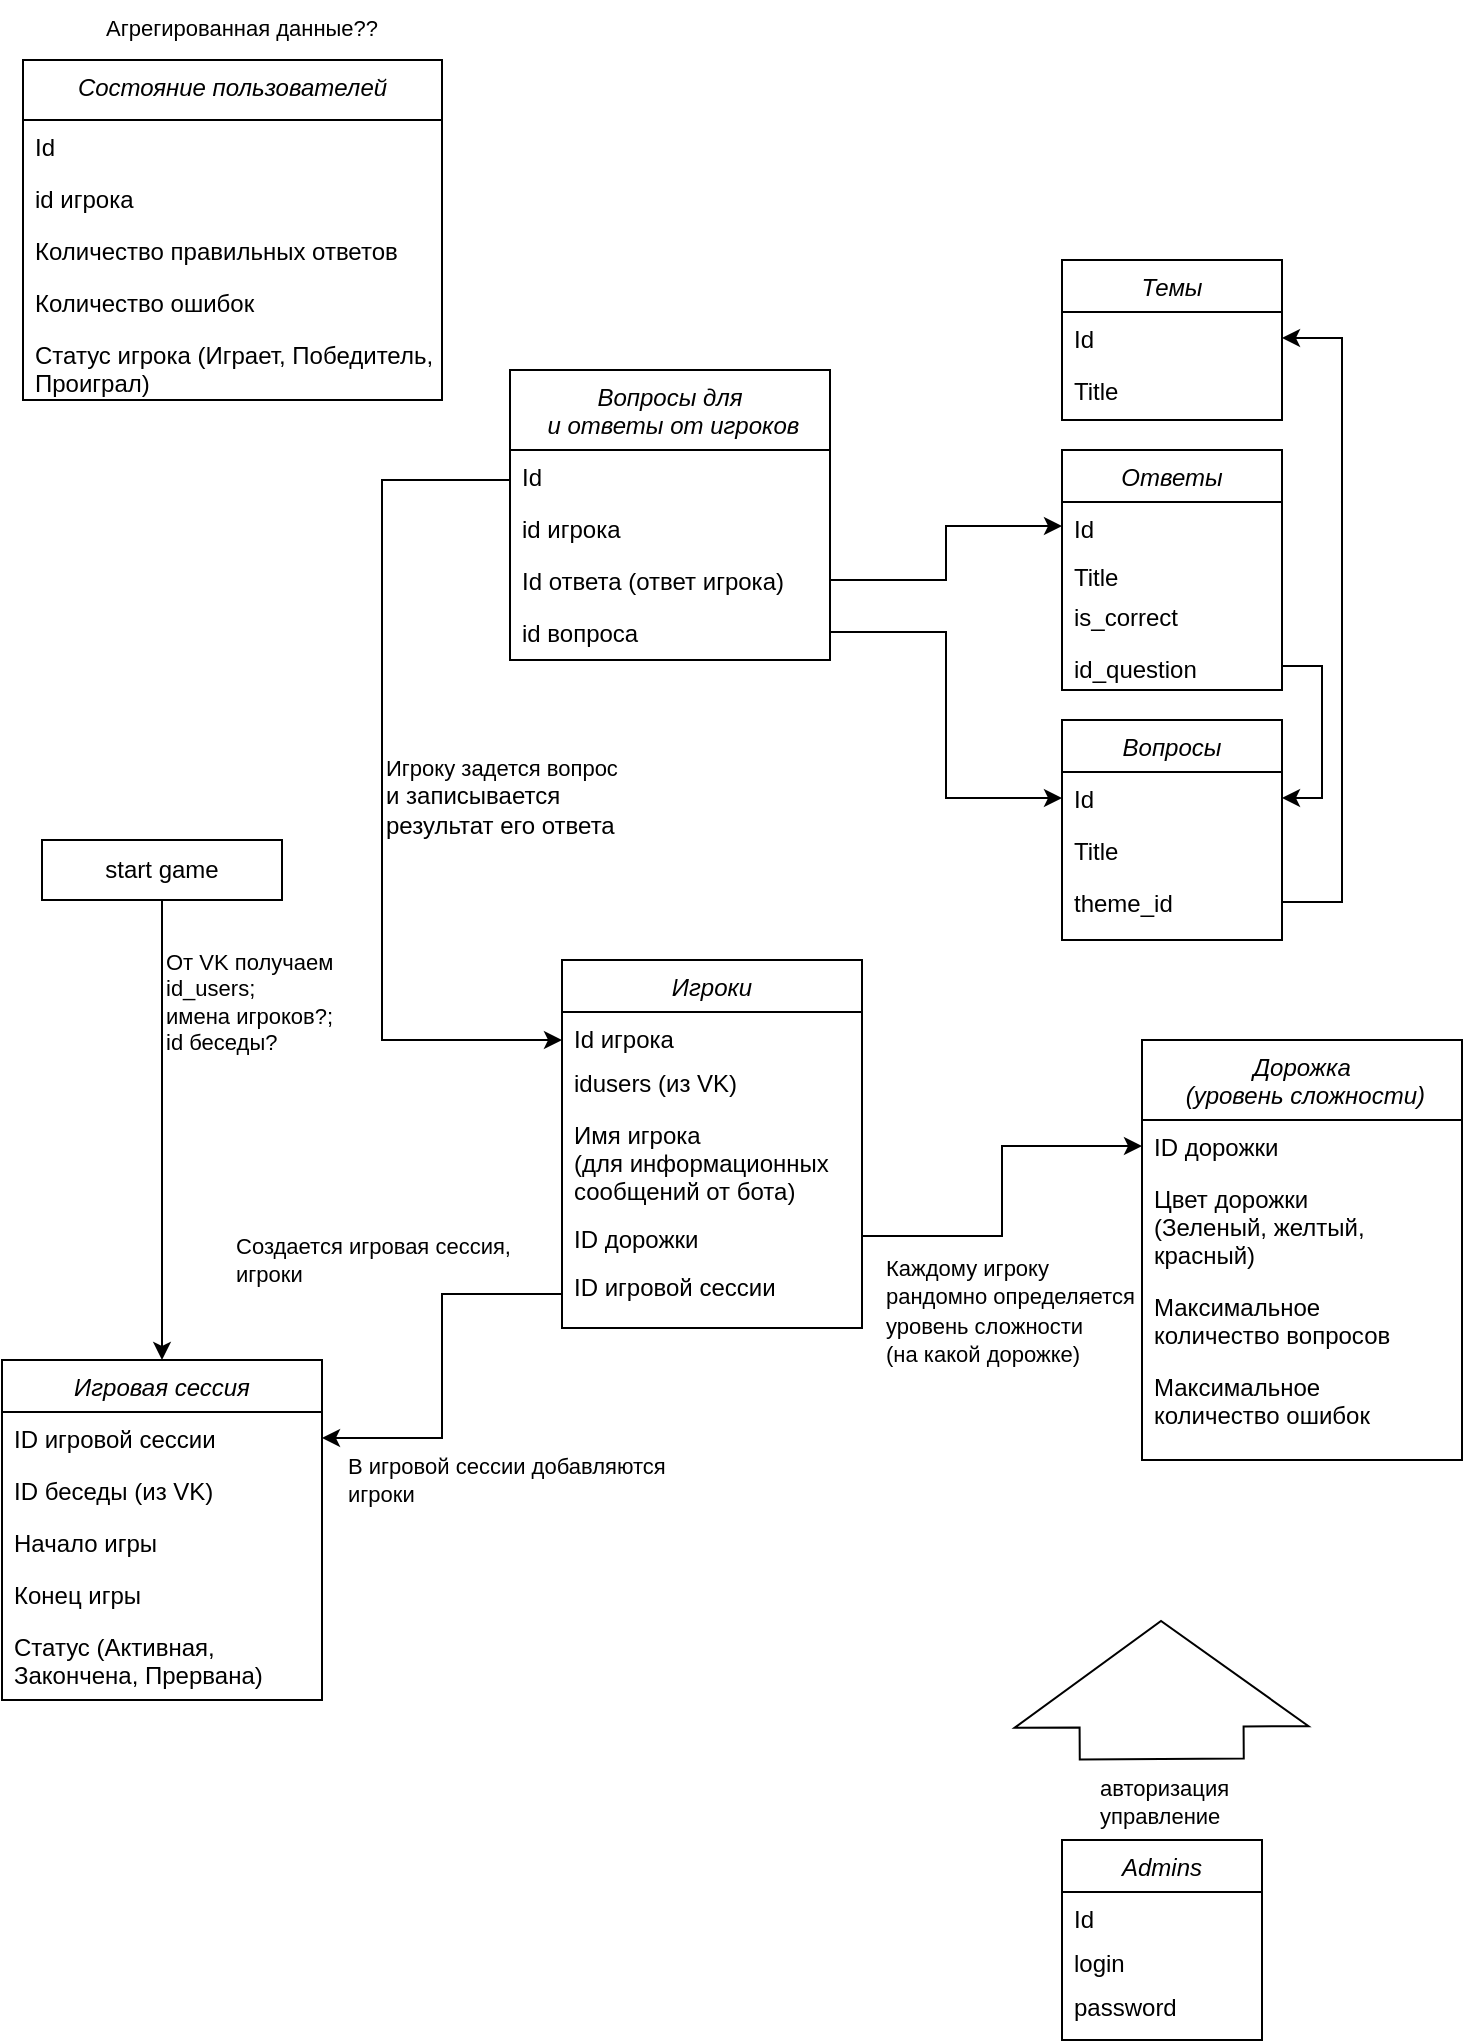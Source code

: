 <mxfile version="20.2.8" type="github">
  <diagram id="C5RBs43oDa-KdzZeNtuy" name="Page-1">
    <mxGraphModel dx="1712" dy="934" grid="1" gridSize="10" guides="1" tooltips="1" connect="1" arrows="1" fold="1" page="1" pageScale="1" pageWidth="827" pageHeight="1169" math="0" shadow="0">
      <root>
        <mxCell id="WIyWlLk6GJQsqaUBKTNV-0" />
        <mxCell id="WIyWlLk6GJQsqaUBKTNV-1" parent="WIyWlLk6GJQsqaUBKTNV-0" />
        <mxCell id="BdZRPiFutIJZaBDGvZk6-114" value="" style="shape=flexArrow;endArrow=classic;html=1;rounded=0;endWidth=64;endSize=17.33;width=82;startArrow=none;" edge="1" parent="WIyWlLk6GJQsqaUBKTNV-1" source="BdZRPiFutIJZaBDGvZk6-115">
          <mxGeometry width="50" height="50" relative="1" as="geometry">
            <mxPoint x="659.5" y="1010" as="sourcePoint" />
            <mxPoint x="659.5" y="840" as="targetPoint" />
          </mxGeometry>
        </mxCell>
        <mxCell id="BdZRPiFutIJZaBDGvZk6-115" value="&lt;span style=&quot;color: rgb(0, 0, 0); font-family: Helvetica; font-size: 11px; font-style: normal; font-variant-ligatures: normal; font-variant-caps: normal; font-weight: 400; letter-spacing: normal; orphans: 2; text-align: left; text-indent: 0px; text-transform: none; widows: 2; word-spacing: 0px; -webkit-text-stroke-width: 0px; background-color: rgb(255, 255, 255); text-decoration-thickness: initial; text-decoration-style: initial; text-decoration-color: initial; float: none; display: inline !important;&quot;&gt;авторизация&lt;br&gt;управление&lt;br&gt;&lt;/span&gt;" style="text;whiteSpace=wrap;html=1;" vertex="1" parent="WIyWlLk6GJQsqaUBKTNV-1">
          <mxGeometry x="627" y="910" width="66" height="40" as="geometry" />
        </mxCell>
        <mxCell id="BdZRPiFutIJZaBDGvZk6-29" value="" style="edgeStyle=orthogonalEdgeStyle;rounded=0;orthogonalLoop=1;jettySize=auto;html=1;entryX=0.5;entryY=0;entryDx=0;entryDy=0;" edge="1" parent="WIyWlLk6GJQsqaUBKTNV-1" source="BdZRPiFutIJZaBDGvZk6-0" target="BdZRPiFutIJZaBDGvZk6-1">
          <mxGeometry relative="1" as="geometry">
            <mxPoint x="290" y="465" as="targetPoint" />
          </mxGeometry>
        </mxCell>
        <mxCell id="BdZRPiFutIJZaBDGvZk6-31" value="От VK получаем&lt;br&gt;id_users; &lt;br&gt;имена игроков?;&lt;br&gt;&lt;div style=&quot;&quot;&gt;id беседы?&lt;/div&gt;" style="edgeLabel;html=1;align=left;verticalAlign=middle;resizable=0;points=[];" vertex="1" connectable="0" parent="BdZRPiFutIJZaBDGvZk6-29">
          <mxGeometry x="-0.352" y="1" relative="1" as="geometry">
            <mxPoint x="-1" y="-24" as="offset" />
          </mxGeometry>
        </mxCell>
        <mxCell id="BdZRPiFutIJZaBDGvZk6-0" value="start game" style="rounded=0;whiteSpace=wrap;html=1;" vertex="1" parent="WIyWlLk6GJQsqaUBKTNV-1">
          <mxGeometry x="100" y="450" width="120" height="30" as="geometry" />
        </mxCell>
        <mxCell id="BdZRPiFutIJZaBDGvZk6-1" value="Игровая сессия" style="swimlane;fontStyle=2;align=center;verticalAlign=top;childLayout=stackLayout;horizontal=1;startSize=26;horizontalStack=0;resizeParent=1;resizeLast=0;collapsible=1;marginBottom=0;rounded=0;shadow=0;strokeWidth=1;" vertex="1" parent="WIyWlLk6GJQsqaUBKTNV-1">
          <mxGeometry x="80" y="710" width="160" height="170" as="geometry">
            <mxRectangle x="230" y="140" width="160" height="26" as="alternateBounds" />
          </mxGeometry>
        </mxCell>
        <mxCell id="BdZRPiFutIJZaBDGvZk6-2" value="ID игровой сессии" style="text;align=left;verticalAlign=top;spacingLeft=4;spacingRight=4;overflow=hidden;rotatable=0;points=[[0,0.5],[1,0.5]];portConstraint=eastwest;" vertex="1" parent="BdZRPiFutIJZaBDGvZk6-1">
          <mxGeometry y="26" width="160" height="26" as="geometry" />
        </mxCell>
        <mxCell id="BdZRPiFutIJZaBDGvZk6-3" value="ID беседы (из VK)" style="text;align=left;verticalAlign=top;spacingLeft=4;spacingRight=4;overflow=hidden;rotatable=0;points=[[0,0.5],[1,0.5]];portConstraint=eastwest;rounded=0;shadow=0;html=0;" vertex="1" parent="BdZRPiFutIJZaBDGvZk6-1">
          <mxGeometry y="52" width="160" height="26" as="geometry" />
        </mxCell>
        <mxCell id="BdZRPiFutIJZaBDGvZk6-4" value="Начало игры" style="text;align=left;verticalAlign=top;spacingLeft=4;spacingRight=4;overflow=hidden;rotatable=0;points=[[0,0.5],[1,0.5]];portConstraint=eastwest;rounded=0;shadow=0;html=0;" vertex="1" parent="BdZRPiFutIJZaBDGvZk6-1">
          <mxGeometry y="78" width="160" height="26" as="geometry" />
        </mxCell>
        <mxCell id="BdZRPiFutIJZaBDGvZk6-6" value="Конец игры" style="text;align=left;verticalAlign=top;spacingLeft=4;spacingRight=4;overflow=hidden;rotatable=0;points=[[0,0.5],[1,0.5]];portConstraint=eastwest;" vertex="1" parent="BdZRPiFutIJZaBDGvZk6-1">
          <mxGeometry y="104" width="160" height="26" as="geometry" />
        </mxCell>
        <mxCell id="BdZRPiFutIJZaBDGvZk6-7" value="Статус (Активная, &#xa;Закончена, Прервана)" style="text;align=left;verticalAlign=top;spacingLeft=4;spacingRight=4;overflow=hidden;rotatable=0;points=[[0,0.5],[1,0.5]];portConstraint=eastwest;" vertex="1" parent="BdZRPiFutIJZaBDGvZk6-1">
          <mxGeometry y="130" width="160" height="40" as="geometry" />
        </mxCell>
        <mxCell id="BdZRPiFutIJZaBDGvZk6-8" value="Игроки" style="swimlane;fontStyle=2;align=center;verticalAlign=top;childLayout=stackLayout;horizontal=1;startSize=26;horizontalStack=0;resizeParent=1;resizeLast=0;collapsible=1;marginBottom=0;rounded=0;shadow=0;strokeWidth=1;" vertex="1" parent="WIyWlLk6GJQsqaUBKTNV-1">
          <mxGeometry x="360" y="510" width="150" height="184" as="geometry">
            <mxRectangle x="380" y="180" width="160" height="26" as="alternateBounds" />
          </mxGeometry>
        </mxCell>
        <mxCell id="BdZRPiFutIJZaBDGvZk6-9" value="Id игрока" style="text;align=left;verticalAlign=top;spacingLeft=4;spacingRight=4;overflow=hidden;rotatable=0;points=[[0,0.5],[1,0.5]];portConstraint=eastwest;" vertex="1" parent="BdZRPiFutIJZaBDGvZk6-8">
          <mxGeometry y="26" width="150" height="22" as="geometry" />
        </mxCell>
        <mxCell id="BdZRPiFutIJZaBDGvZk6-10" value="idusers (из VK)" style="text;align=left;verticalAlign=top;spacingLeft=4;spacingRight=4;overflow=hidden;rotatable=0;points=[[0,0.5],[1,0.5]];portConstraint=eastwest;rounded=0;shadow=0;html=0;" vertex="1" parent="BdZRPiFutIJZaBDGvZk6-8">
          <mxGeometry y="48" width="150" height="26" as="geometry" />
        </mxCell>
        <mxCell id="BdZRPiFutIJZaBDGvZk6-11" value="Имя игрока&#xa;(для информационных &#xa;сообщений от бота)" style="text;align=left;verticalAlign=top;spacingLeft=4;spacingRight=4;overflow=hidden;rotatable=0;points=[[0,0.5],[1,0.5]];portConstraint=eastwest;rounded=0;shadow=0;html=0;" vertex="1" parent="BdZRPiFutIJZaBDGvZk6-8">
          <mxGeometry y="74" width="150" height="52" as="geometry" />
        </mxCell>
        <mxCell id="BdZRPiFutIJZaBDGvZk6-13" value="ID дорожки" style="text;align=left;verticalAlign=top;spacingLeft=4;spacingRight=4;overflow=hidden;rotatable=0;points=[[0,0.5],[1,0.5]];portConstraint=eastwest;" vertex="1" parent="BdZRPiFutIJZaBDGvZk6-8">
          <mxGeometry y="126" width="150" height="24" as="geometry" />
        </mxCell>
        <mxCell id="BdZRPiFutIJZaBDGvZk6-25" value="ID игровой сессии" style="text;align=left;verticalAlign=top;spacingLeft=4;spacingRight=4;overflow=hidden;rotatable=0;points=[[0,0.5],[1,0.5]];portConstraint=eastwest;" vertex="1" parent="BdZRPiFutIJZaBDGvZk6-8">
          <mxGeometry y="150" width="150" height="34" as="geometry" />
        </mxCell>
        <mxCell id="BdZRPiFutIJZaBDGvZk6-15" value="Дорожка&#xa; (уровень сложности)" style="swimlane;fontStyle=2;align=center;verticalAlign=top;childLayout=stackLayout;horizontal=1;startSize=40;horizontalStack=0;resizeParent=1;resizeLast=0;collapsible=1;marginBottom=0;rounded=0;shadow=0;strokeWidth=1;" vertex="1" parent="WIyWlLk6GJQsqaUBKTNV-1">
          <mxGeometry x="650" y="550" width="160" height="210" as="geometry">
            <mxRectangle x="230" y="140" width="160" height="26" as="alternateBounds" />
          </mxGeometry>
        </mxCell>
        <mxCell id="BdZRPiFutIJZaBDGvZk6-20" value="ID дорожки" style="text;align=left;verticalAlign=top;spacingLeft=4;spacingRight=4;overflow=hidden;rotatable=0;points=[[0,0.5],[1,0.5]];portConstraint=eastwest;" vertex="1" parent="BdZRPiFutIJZaBDGvZk6-15">
          <mxGeometry y="40" width="160" height="26" as="geometry" />
        </mxCell>
        <mxCell id="BdZRPiFutIJZaBDGvZk6-19" value="Цвет дорожки&#xa;(Зеленый, желтый, &#xa;красный)" style="text;align=left;verticalAlign=top;spacingLeft=4;spacingRight=4;overflow=hidden;rotatable=0;points=[[0,0.5],[1,0.5]];portConstraint=eastwest;" vertex="1" parent="BdZRPiFutIJZaBDGvZk6-15">
          <mxGeometry y="66" width="160" height="54" as="geometry" />
        </mxCell>
        <mxCell id="BdZRPiFutIJZaBDGvZk6-21" value="Максимальное&#xa;количество вопросов" style="text;align=left;verticalAlign=top;spacingLeft=4;spacingRight=4;overflow=hidden;rotatable=0;points=[[0,0.5],[1,0.5]];portConstraint=eastwest;" vertex="1" parent="BdZRPiFutIJZaBDGvZk6-15">
          <mxGeometry y="120" width="160" height="40" as="geometry" />
        </mxCell>
        <mxCell id="BdZRPiFutIJZaBDGvZk6-23" value="Максимальное&#xa;количество ошибок" style="text;align=left;verticalAlign=top;spacingLeft=4;spacingRight=4;overflow=hidden;rotatable=0;points=[[0,0.5],[1,0.5]];portConstraint=eastwest;" vertex="1" parent="BdZRPiFutIJZaBDGvZk6-15">
          <mxGeometry y="160" width="160" height="50" as="geometry" />
        </mxCell>
        <mxCell id="BdZRPiFutIJZaBDGvZk6-43" style="edgeStyle=orthogonalEdgeStyle;rounded=0;orthogonalLoop=1;jettySize=auto;html=1;exitX=0;exitY=0.5;exitDx=0;exitDy=0;entryX=1;entryY=0.5;entryDx=0;entryDy=0;" edge="1" parent="WIyWlLk6GJQsqaUBKTNV-1" source="BdZRPiFutIJZaBDGvZk6-25" target="BdZRPiFutIJZaBDGvZk6-2">
          <mxGeometry relative="1" as="geometry" />
        </mxCell>
        <mxCell id="BdZRPiFutIJZaBDGvZk6-50" value="Вопросы" style="swimlane;fontStyle=2;align=center;verticalAlign=top;childLayout=stackLayout;horizontal=1;startSize=26;horizontalStack=0;resizeParent=1;resizeLast=0;collapsible=1;marginBottom=0;rounded=0;shadow=0;strokeWidth=1;" vertex="1" parent="WIyWlLk6GJQsqaUBKTNV-1">
          <mxGeometry x="610" y="390" width="110" height="110" as="geometry">
            <mxRectangle x="230" y="140" width="160" height="26" as="alternateBounds" />
          </mxGeometry>
        </mxCell>
        <mxCell id="BdZRPiFutIJZaBDGvZk6-51" value="Id" style="text;align=left;verticalAlign=top;spacingLeft=4;spacingRight=4;overflow=hidden;rotatable=0;points=[[0,0.5],[1,0.5]];portConstraint=eastwest;" vertex="1" parent="BdZRPiFutIJZaBDGvZk6-50">
          <mxGeometry y="26" width="110" height="26" as="geometry" />
        </mxCell>
        <mxCell id="BdZRPiFutIJZaBDGvZk6-52" value="Title" style="text;align=left;verticalAlign=top;spacingLeft=4;spacingRight=4;overflow=hidden;rotatable=0;points=[[0,0.5],[1,0.5]];portConstraint=eastwest;rounded=0;shadow=0;html=0;" vertex="1" parent="BdZRPiFutIJZaBDGvZk6-50">
          <mxGeometry y="52" width="110" height="26" as="geometry" />
        </mxCell>
        <mxCell id="BdZRPiFutIJZaBDGvZk6-53" value="theme_id" style="text;align=left;verticalAlign=top;spacingLeft=4;spacingRight=4;overflow=hidden;rotatable=0;points=[[0,0.5],[1,0.5]];portConstraint=eastwest;rounded=0;shadow=0;html=0;" vertex="1" parent="BdZRPiFutIJZaBDGvZk6-50">
          <mxGeometry y="78" width="110" height="26" as="geometry" />
        </mxCell>
        <mxCell id="BdZRPiFutIJZaBDGvZk6-57" value="Темы" style="swimlane;fontStyle=2;align=center;verticalAlign=top;childLayout=stackLayout;horizontal=1;startSize=26;horizontalStack=0;resizeParent=1;resizeLast=0;collapsible=1;marginBottom=0;rounded=0;shadow=0;strokeWidth=1;" vertex="1" parent="WIyWlLk6GJQsqaUBKTNV-1">
          <mxGeometry x="610" y="160" width="110" height="80" as="geometry">
            <mxRectangle x="230" y="140" width="160" height="26" as="alternateBounds" />
          </mxGeometry>
        </mxCell>
        <mxCell id="BdZRPiFutIJZaBDGvZk6-58" value="Id" style="text;align=left;verticalAlign=top;spacingLeft=4;spacingRight=4;overflow=hidden;rotatable=0;points=[[0,0.5],[1,0.5]];portConstraint=eastwest;" vertex="1" parent="BdZRPiFutIJZaBDGvZk6-57">
          <mxGeometry y="26" width="110" height="26" as="geometry" />
        </mxCell>
        <mxCell id="BdZRPiFutIJZaBDGvZk6-59" value="Title" style="text;align=left;verticalAlign=top;spacingLeft=4;spacingRight=4;overflow=hidden;rotatable=0;points=[[0,0.5],[1,0.5]];portConstraint=eastwest;rounded=0;shadow=0;html=0;" vertex="1" parent="BdZRPiFutIJZaBDGvZk6-57">
          <mxGeometry y="52" width="110" height="26" as="geometry" />
        </mxCell>
        <mxCell id="BdZRPiFutIJZaBDGvZk6-61" value="Ответы" style="swimlane;fontStyle=2;align=center;verticalAlign=top;childLayout=stackLayout;horizontal=1;startSize=26;horizontalStack=0;resizeParent=1;resizeLast=0;collapsible=1;marginBottom=0;rounded=0;shadow=0;strokeWidth=1;" vertex="1" parent="WIyWlLk6GJQsqaUBKTNV-1">
          <mxGeometry x="610" y="255" width="110" height="120" as="geometry">
            <mxRectangle x="230" y="140" width="160" height="26" as="alternateBounds" />
          </mxGeometry>
        </mxCell>
        <mxCell id="BdZRPiFutIJZaBDGvZk6-62" value="Id" style="text;align=left;verticalAlign=top;spacingLeft=4;spacingRight=4;overflow=hidden;rotatable=0;points=[[0,0.5],[1,0.5]];portConstraint=eastwest;" vertex="1" parent="BdZRPiFutIJZaBDGvZk6-61">
          <mxGeometry y="26" width="110" height="24" as="geometry" />
        </mxCell>
        <mxCell id="BdZRPiFutIJZaBDGvZk6-63" value="Title" style="text;align=left;verticalAlign=top;spacingLeft=4;spacingRight=4;overflow=hidden;rotatable=0;points=[[0,0.5],[1,0.5]];portConstraint=eastwest;rounded=0;shadow=0;html=0;" vertex="1" parent="BdZRPiFutIJZaBDGvZk6-61">
          <mxGeometry y="50" width="110" height="20" as="geometry" />
        </mxCell>
        <mxCell id="BdZRPiFutIJZaBDGvZk6-64" value="is_correct" style="text;align=left;verticalAlign=top;spacingLeft=4;spacingRight=4;overflow=hidden;rotatable=0;points=[[0,0.5],[1,0.5]];portConstraint=eastwest;rounded=0;shadow=0;html=0;" vertex="1" parent="BdZRPiFutIJZaBDGvZk6-61">
          <mxGeometry y="70" width="110" height="26" as="geometry" />
        </mxCell>
        <mxCell id="BdZRPiFutIJZaBDGvZk6-65" value="id_question" style="text;align=left;verticalAlign=top;spacingLeft=4;spacingRight=4;overflow=hidden;rotatable=0;points=[[0,0.5],[1,0.5]];portConstraint=eastwest;rounded=0;shadow=0;html=0;" vertex="1" parent="BdZRPiFutIJZaBDGvZk6-61">
          <mxGeometry y="96" width="110" height="24" as="geometry" />
        </mxCell>
        <mxCell id="BdZRPiFutIJZaBDGvZk6-81" value="Вопросы для&#xa; и ответы от игроков" style="swimlane;fontStyle=2;align=center;verticalAlign=top;childLayout=stackLayout;horizontal=1;startSize=40;horizontalStack=0;resizeParent=1;resizeLast=0;collapsible=1;marginBottom=0;rounded=0;shadow=0;strokeWidth=1;" vertex="1" parent="WIyWlLk6GJQsqaUBKTNV-1">
          <mxGeometry x="334" y="215" width="160" height="145" as="geometry">
            <mxRectangle x="230" y="140" width="160" height="26" as="alternateBounds" />
          </mxGeometry>
        </mxCell>
        <mxCell id="BdZRPiFutIJZaBDGvZk6-82" value="Id" style="text;align=left;verticalAlign=top;spacingLeft=4;spacingRight=4;overflow=hidden;rotatable=0;points=[[0,0.5],[1,0.5]];portConstraint=eastwest;" vertex="1" parent="BdZRPiFutIJZaBDGvZk6-81">
          <mxGeometry y="40" width="160" height="26" as="geometry" />
        </mxCell>
        <mxCell id="BdZRPiFutIJZaBDGvZk6-83" value="id игрока" style="text;align=left;verticalAlign=top;spacingLeft=4;spacingRight=4;overflow=hidden;rotatable=0;points=[[0,0.5],[1,0.5]];portConstraint=eastwest;rounded=0;shadow=0;html=0;" vertex="1" parent="BdZRPiFutIJZaBDGvZk6-81">
          <mxGeometry y="66" width="160" height="26" as="geometry" />
        </mxCell>
        <mxCell id="BdZRPiFutIJZaBDGvZk6-84" value="Id ответа (ответ игрока)" style="text;align=left;verticalAlign=top;spacingLeft=4;spacingRight=4;overflow=hidden;rotatable=0;points=[[0,0.5],[1,0.5]];portConstraint=eastwest;rounded=0;shadow=0;html=0;" vertex="1" parent="BdZRPiFutIJZaBDGvZk6-81">
          <mxGeometry y="92" width="160" height="26" as="geometry" />
        </mxCell>
        <mxCell id="BdZRPiFutIJZaBDGvZk6-85" value="id вопроса" style="text;align=left;verticalAlign=top;spacingLeft=4;spacingRight=4;overflow=hidden;rotatable=0;points=[[0,0.5],[1,0.5]];portConstraint=eastwest;" vertex="1" parent="BdZRPiFutIJZaBDGvZk6-81">
          <mxGeometry y="118" width="160" height="26" as="geometry" />
        </mxCell>
        <mxCell id="BdZRPiFutIJZaBDGvZk6-92" style="edgeStyle=orthogonalEdgeStyle;rounded=0;orthogonalLoop=1;jettySize=auto;html=1;exitX=1;exitY=0.5;exitDx=0;exitDy=0;entryX=0;entryY=0.5;entryDx=0;entryDy=0;" edge="1" parent="WIyWlLk6GJQsqaUBKTNV-1" source="BdZRPiFutIJZaBDGvZk6-13" target="BdZRPiFutIJZaBDGvZk6-20">
          <mxGeometry relative="1" as="geometry" />
        </mxCell>
        <mxCell id="BdZRPiFutIJZaBDGvZk6-93" value="Создается игровая сессия,&lt;br&gt;игроки" style="edgeLabel;html=1;align=left;verticalAlign=middle;resizable=0;points=[];" vertex="1" connectable="0" parent="WIyWlLk6GJQsqaUBKTNV-1">
          <mxGeometry x="195.25" y="660.0" as="geometry" />
        </mxCell>
        <mxCell id="BdZRPiFutIJZaBDGvZk6-95" value="В игровой сессии добавляются &lt;br&gt;игроки&amp;nbsp;" style="edgeLabel;html=1;align=left;verticalAlign=middle;resizable=0;points=[];" vertex="1" connectable="0" parent="WIyWlLk6GJQsqaUBKTNV-1">
          <mxGeometry x="250.5" y="770.0" as="geometry" />
        </mxCell>
        <mxCell id="BdZRPiFutIJZaBDGvZk6-96" style="edgeStyle=orthogonalEdgeStyle;rounded=0;orthogonalLoop=1;jettySize=auto;html=1;exitX=0;exitY=0.5;exitDx=0;exitDy=0;" edge="1" parent="WIyWlLk6GJQsqaUBKTNV-1" source="BdZRPiFutIJZaBDGvZk6-83" target="BdZRPiFutIJZaBDGvZk6-9">
          <mxGeometry relative="1" as="geometry">
            <Array as="points">
              <mxPoint x="334" y="270" />
              <mxPoint x="270" y="270" />
              <mxPoint x="270" y="550" />
            </Array>
          </mxGeometry>
        </mxCell>
        <mxCell id="BdZRPiFutIJZaBDGvZk6-97" style="edgeStyle=orthogonalEdgeStyle;rounded=0;orthogonalLoop=1;jettySize=auto;html=1;exitX=1;exitY=0.5;exitDx=0;exitDy=0;" edge="1" parent="WIyWlLk6GJQsqaUBKTNV-1" source="BdZRPiFutIJZaBDGvZk6-53" target="BdZRPiFutIJZaBDGvZk6-58">
          <mxGeometry relative="1" as="geometry">
            <Array as="points">
              <mxPoint x="750" y="481" />
              <mxPoint x="750" y="199" />
            </Array>
          </mxGeometry>
        </mxCell>
        <mxCell id="BdZRPiFutIJZaBDGvZk6-99" style="edgeStyle=orthogonalEdgeStyle;rounded=0;orthogonalLoop=1;jettySize=auto;html=1;exitX=1;exitY=0.5;exitDx=0;exitDy=0;entryX=1;entryY=0.5;entryDx=0;entryDy=0;" edge="1" parent="WIyWlLk6GJQsqaUBKTNV-1" source="BdZRPiFutIJZaBDGvZk6-65" target="BdZRPiFutIJZaBDGvZk6-51">
          <mxGeometry relative="1" as="geometry" />
        </mxCell>
        <mxCell id="BdZRPiFutIJZaBDGvZk6-100" style="edgeStyle=orthogonalEdgeStyle;rounded=0;orthogonalLoop=1;jettySize=auto;html=1;exitX=1;exitY=0.5;exitDx=0;exitDy=0;entryX=0;entryY=0.5;entryDx=0;entryDy=0;" edge="1" parent="WIyWlLk6GJQsqaUBKTNV-1" source="BdZRPiFutIJZaBDGvZk6-84" target="BdZRPiFutIJZaBDGvZk6-62">
          <mxGeometry relative="1" as="geometry" />
        </mxCell>
        <mxCell id="BdZRPiFutIJZaBDGvZk6-101" style="edgeStyle=orthogonalEdgeStyle;rounded=0;orthogonalLoop=1;jettySize=auto;html=1;exitX=1;exitY=0.5;exitDx=0;exitDy=0;entryX=0;entryY=0.5;entryDx=0;entryDy=0;" edge="1" parent="WIyWlLk6GJQsqaUBKTNV-1" source="BdZRPiFutIJZaBDGvZk6-85" target="BdZRPiFutIJZaBDGvZk6-51">
          <mxGeometry relative="1" as="geometry" />
        </mxCell>
        <mxCell id="BdZRPiFutIJZaBDGvZk6-102" value="&lt;span style=&quot;color: rgb(0, 0, 0); font-family: Helvetica; font-size: 11px; font-style: normal; font-variant-ligatures: normal; font-variant-caps: normal; font-weight: 400; letter-spacing: normal; orphans: 2; text-align: left; text-indent: 0px; text-transform: none; widows: 2; word-spacing: 0px; -webkit-text-stroke-width: 0px; background-color: rgb(255, 255, 255); text-decoration-thickness: initial; text-decoration-style: initial; text-decoration-color: initial; float: none; display: inline !important;&quot;&gt;Каждому игроку &lt;br&gt;рандомно&amp;nbsp;&lt;/span&gt;&lt;span style=&quot;color: rgb(0, 0, 0); font-family: Helvetica; font-size: 11px; font-style: normal; font-variant-ligatures: normal; font-variant-caps: normal; font-weight: 400; letter-spacing: normal; orphans: 2; text-align: left; text-indent: 0px; text-transform: none; widows: 2; word-spacing: 0px; -webkit-text-stroke-width: 0px; background-color: rgb(255, 255, 255); text-decoration-thickness: initial; text-decoration-style: initial; text-decoration-color: initial; float: none; display: inline !important;&quot;&gt;определяется &lt;br&gt;уровень сложности&lt;br&gt;(на какой дорожке)&lt;br&gt;&lt;/span&gt;" style="text;whiteSpace=wrap;html=1;" vertex="1" parent="WIyWlLk6GJQsqaUBKTNV-1">
          <mxGeometry x="520" y="650" width="130" height="70" as="geometry" />
        </mxCell>
        <mxCell id="BdZRPiFutIJZaBDGvZk6-105" value="&lt;span style=&quot;font-size: 11px; background-color: rgb(255, 255, 255);&quot;&gt;Игроку задется вопрос&lt;br&gt;&lt;/span&gt;и записывается результат его ответа" style="text;whiteSpace=wrap;html=1;" vertex="1" parent="WIyWlLk6GJQsqaUBKTNV-1">
          <mxGeometry x="270" y="400" width="130" height="50" as="geometry" />
        </mxCell>
        <mxCell id="BdZRPiFutIJZaBDGvZk6-106" value="Admins" style="swimlane;fontStyle=2;align=center;verticalAlign=top;childLayout=stackLayout;horizontal=1;startSize=26;horizontalStack=0;resizeParent=1;resizeLast=0;collapsible=1;marginBottom=0;rounded=0;shadow=0;strokeWidth=1;" vertex="1" parent="WIyWlLk6GJQsqaUBKTNV-1">
          <mxGeometry x="610" y="950" width="100" height="100" as="geometry">
            <mxRectangle x="380" y="180" width="160" height="26" as="alternateBounds" />
          </mxGeometry>
        </mxCell>
        <mxCell id="BdZRPiFutIJZaBDGvZk6-107" value="Id" style="text;align=left;verticalAlign=top;spacingLeft=4;spacingRight=4;overflow=hidden;rotatable=0;points=[[0,0.5],[1,0.5]];portConstraint=eastwest;" vertex="1" parent="BdZRPiFutIJZaBDGvZk6-106">
          <mxGeometry y="26" width="100" height="22" as="geometry" />
        </mxCell>
        <mxCell id="BdZRPiFutIJZaBDGvZk6-109" value="login" style="text;align=left;verticalAlign=top;spacingLeft=4;spacingRight=4;overflow=hidden;rotatable=0;points=[[0,0.5],[1,0.5]];portConstraint=eastwest;rounded=0;shadow=0;html=0;" vertex="1" parent="BdZRPiFutIJZaBDGvZk6-106">
          <mxGeometry y="48" width="100" height="22" as="geometry" />
        </mxCell>
        <mxCell id="BdZRPiFutIJZaBDGvZk6-108" value="password " style="text;align=left;verticalAlign=top;spacingLeft=4;spacingRight=4;overflow=hidden;rotatable=0;points=[[0,0.5],[1,0.5]];portConstraint=eastwest;rounded=0;shadow=0;html=0;" vertex="1" parent="BdZRPiFutIJZaBDGvZk6-106">
          <mxGeometry y="70" width="100" height="26" as="geometry" />
        </mxCell>
        <mxCell id="BdZRPiFutIJZaBDGvZk6-118" value="Состояние пользователей" style="swimlane;fontStyle=2;align=center;verticalAlign=top;childLayout=stackLayout;horizontal=1;startSize=30;horizontalStack=0;resizeParent=1;resizeLast=0;collapsible=1;marginBottom=0;rounded=0;shadow=0;strokeWidth=1;" vertex="1" parent="WIyWlLk6GJQsqaUBKTNV-1">
          <mxGeometry x="90.5" y="60" width="209.5" height="170" as="geometry">
            <mxRectangle x="230" y="140" width="160" height="26" as="alternateBounds" />
          </mxGeometry>
        </mxCell>
        <mxCell id="BdZRPiFutIJZaBDGvZk6-119" value="Id" style="text;align=left;verticalAlign=top;spacingLeft=4;spacingRight=4;overflow=hidden;rotatable=0;points=[[0,0.5],[1,0.5]];portConstraint=eastwest;" vertex="1" parent="BdZRPiFutIJZaBDGvZk6-118">
          <mxGeometry y="30" width="209.5" height="26" as="geometry" />
        </mxCell>
        <mxCell id="BdZRPiFutIJZaBDGvZk6-120" value="id игрока" style="text;align=left;verticalAlign=top;spacingLeft=4;spacingRight=4;overflow=hidden;rotatable=0;points=[[0,0.5],[1,0.5]];portConstraint=eastwest;rounded=0;shadow=0;html=0;" vertex="1" parent="BdZRPiFutIJZaBDGvZk6-118">
          <mxGeometry y="56" width="209.5" height="26" as="geometry" />
        </mxCell>
        <mxCell id="BdZRPiFutIJZaBDGvZk6-121" value="Количество правильных ответов" style="text;align=left;verticalAlign=top;spacingLeft=4;spacingRight=4;overflow=hidden;rotatable=0;points=[[0,0.5],[1,0.5]];portConstraint=eastwest;rounded=0;shadow=0;html=0;" vertex="1" parent="BdZRPiFutIJZaBDGvZk6-118">
          <mxGeometry y="82" width="209.5" height="26" as="geometry" />
        </mxCell>
        <mxCell id="BdZRPiFutIJZaBDGvZk6-122" value="Количество ошибок" style="text;align=left;verticalAlign=top;spacingLeft=4;spacingRight=4;overflow=hidden;rotatable=0;points=[[0,0.5],[1,0.5]];portConstraint=eastwest;" vertex="1" parent="BdZRPiFutIJZaBDGvZk6-118">
          <mxGeometry y="108" width="209.5" height="26" as="geometry" />
        </mxCell>
        <mxCell id="BdZRPiFutIJZaBDGvZk6-123" value="Статус игрока (Играет, Победитель,&#xa;Проиграл)" style="text;align=left;verticalAlign=top;spacingLeft=4;spacingRight=4;overflow=hidden;rotatable=0;points=[[0,0.5],[1,0.5]];portConstraint=eastwest;" vertex="1" parent="BdZRPiFutIJZaBDGvZk6-118">
          <mxGeometry y="134" width="209.5" height="36" as="geometry" />
        </mxCell>
        <mxCell id="BdZRPiFutIJZaBDGvZk6-127" value="&lt;span style=&quot;font-size: 11px; background-color: rgb(255, 255, 255);&quot;&gt;Агрегированная данные??&lt;/span&gt;" style="text;whiteSpace=wrap;html=1;" vertex="1" parent="WIyWlLk6GJQsqaUBKTNV-1">
          <mxGeometry x="130.25" y="30" width="169.75" height="30" as="geometry" />
        </mxCell>
      </root>
    </mxGraphModel>
  </diagram>
</mxfile>
